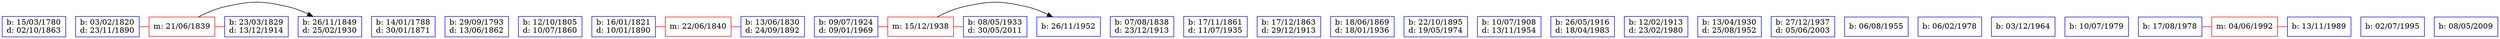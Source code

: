 digraph familyTree {
node [shape=box style=solid color=blue]
p00000001 [label="b: 15/03/1780\nd: 02/10/1863"]
{ rank = same; p00000001 p00000010; }
p00000002 [label="b: 14/01/1788\nd: 30/01/1871"]
{ rank = same; p00000002 p00000010; }
p00000003 [label="b: 29/09/1793\nd: 13/06/1862"]
{ rank = same; p00000003 p00000010; }
p00000004 [label="b: 12/10/1805\nd: 10/07/1860"]
{ rank = same; p00000004 p00000010; }
p00000005 [label="b: 03/02/1820\nd: 23/11/1890"]
p00000005 -> m00000002 [color=red arrowhead=none]
m00000002 -> p00000007 [color=red arrowhead=none]
m00000002 [shape=box color=red label="m: 21/06/1839"]
{ rank = same; p00000005 p00000007 m00000002; }
m00000002 -> p00000010
{ rank = same; p00000005 p00000010; }
p00000006 [label="b: 16/01/1821\nd: 10/01/1890"]
p00000006 -> m00000003 [color=red arrowhead=none]
m00000003 -> p00000008 [color=red arrowhead=none]
m00000003 [shape=box color=red label="m: 22/06/1840"]
{ rank = same; p00000006 p00000008 m00000003; }
{ rank = same; p00000006 p00000022; }
p00000007 [label="b: 23/03/1829\nd: 13/12/1914"]
{ rank = same; p00000007 p00000022; }
p00000008 [label="b: 13/06/1830\nd: 24/09/1892"]
{ rank = same; p00000008 p00000022; }
p00000009 [label="b: 07/08/1838\nd: 23/12/1913"]
{ rank = same; p00000009 p00000022; }
p00000010 [label="b: 26/11/1849\nd: 25/02/1930"]
p00000011 [label="b: 17/11/1861\nd: 11/07/1935"]
{ rank = same; p00000011 p00000022; }
p00000012 [label="b: 17/12/1863\nd: 29/12/1913"]
{ rank = same; p00000012 p00000022; }
p00000013 [label="b: 18/06/1869\nd: 18/01/1936"]
{ rank = same; p00000013 p00000022; }
p00000014 [label="b: 22/10/1895\nd: 19/05/1974"]
{ rank = same; p00000014 p00000022; }
p00000015 [label="b: 10/07/1908\nd: 13/11/1954"]
{ rank = same; p00000015 p00000022; }
p00000017 [label="b: 26/05/1916\nd: 18/04/1983"]
{ rank = same; p00000017 p00000022; }
p00000016 [label="b: 12/02/1913\nd: 23/02/1980"]
{ rank = same; p00000016 p00000022; }
p00000019 [label="b: 13/04/1930\nd: 25/08/1952"]
{ rank = same; p00000019 p00000022; }
p00000018 [label="b: 09/07/1924\nd: 09/01/1969"]
p00000018 -> m00000004 [color=red arrowhead=none]
m00000004 -> p00000020 [color=red arrowhead=none]
m00000004 [shape=box color=red label="m: 15/12/1938"]
{ rank = same; p00000018 p00000020 m00000004; }
m00000004 -> p00000022
{ rank = same; p00000018 p00000022; }
p00000021 [label="b: 27/12/1937\nd: 05/06/2003"]
{ rank = same; p00000021 p00000022; }
p00000020 [label="b: 08/05/1933\nd: 30/05/2011"]
{ rank = same; p00000020 p00000022; }
p00000023 [label="b: 06/08/1955"]
{ rank = same; p00000023 p00000022; }
p00000022 [label="b: 26/11/1952"]
p00000025 [label="b: 06/02/1978"]
{ rank = same; p00000025 p00000022; }
p00000024 [label="b: 03/12/1964"]
{ rank = same; p00000024 p00000022; }
p00000027 [label="b: 10/07/1979"]
{ rank = same; p00000027 p00000022; }
p00000026 [label="b: 17/08/1978"]
p00000026 -> m00000005 [color=red arrowhead=none]
m00000005 -> p00000028 [color=red arrowhead=none]
m00000005 [shape=box color=red label="m: 04/06/1992"]
{ rank = same; p00000026 p00000028 m00000005; }
{ rank = same; p00000026 p00000022; }
p00000029 [label="b: 02/07/1995"]
{ rank = same; p00000029 p00000022; }
p00000028 [label="b: 13/11/1989"]
{ rank = same; p00000028 p00000022; }
p00000030 [label="b: 08/05/2009"]
{ rank = same; p00000030 p00000022; }
}

